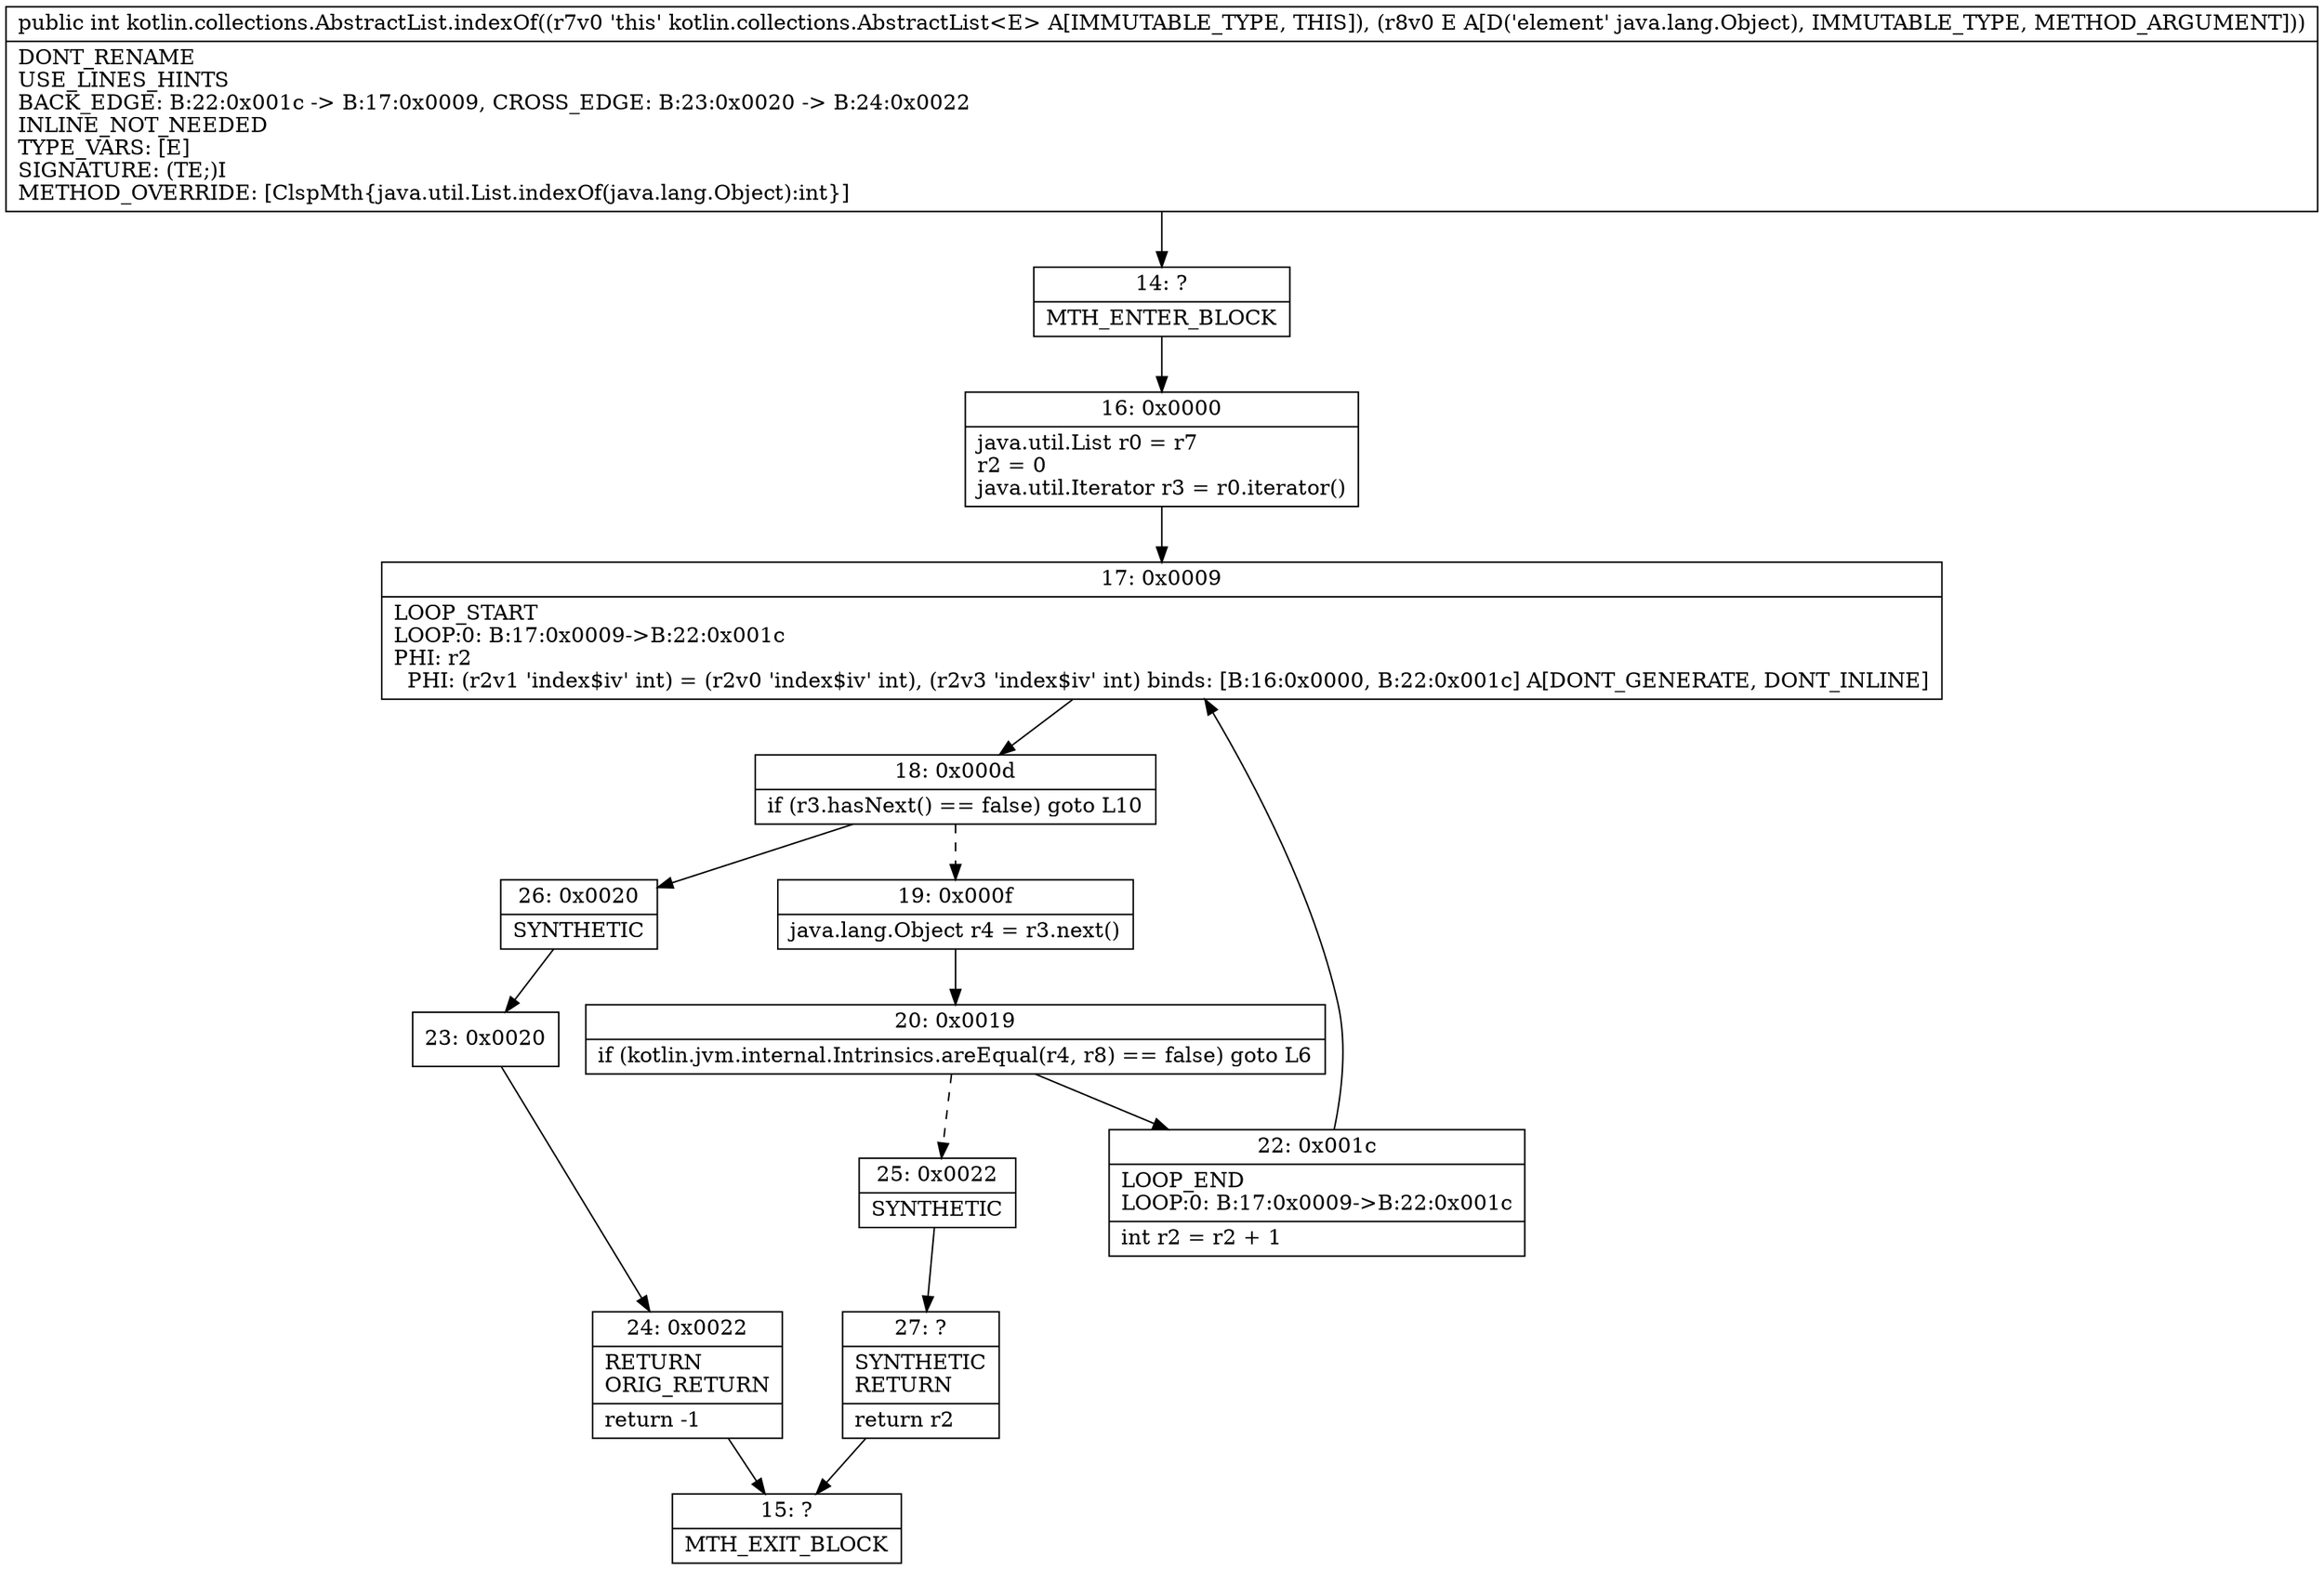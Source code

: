 digraph "CFG forkotlin.collections.AbstractList.indexOf(Ljava\/lang\/Object;)I" {
Node_14 [shape=record,label="{14\:\ ?|MTH_ENTER_BLOCK\l}"];
Node_16 [shape=record,label="{16\:\ 0x0000|java.util.List r0 = r7\lr2 = 0\ljava.util.Iterator r3 = r0.iterator()\l}"];
Node_17 [shape=record,label="{17\:\ 0x0009|LOOP_START\lLOOP:0: B:17:0x0009\-\>B:22:0x001c\lPHI: r2 \l  PHI: (r2v1 'index$iv' int) = (r2v0 'index$iv' int), (r2v3 'index$iv' int) binds: [B:16:0x0000, B:22:0x001c] A[DONT_GENERATE, DONT_INLINE]\l}"];
Node_18 [shape=record,label="{18\:\ 0x000d|if (r3.hasNext() == false) goto L10\l}"];
Node_19 [shape=record,label="{19\:\ 0x000f|java.lang.Object r4 = r3.next()\l}"];
Node_20 [shape=record,label="{20\:\ 0x0019|if (kotlin.jvm.internal.Intrinsics.areEqual(r4, r8) == false) goto L6\l}"];
Node_22 [shape=record,label="{22\:\ 0x001c|LOOP_END\lLOOP:0: B:17:0x0009\-\>B:22:0x001c\l|int r2 = r2 + 1\l}"];
Node_25 [shape=record,label="{25\:\ 0x0022|SYNTHETIC\l}"];
Node_27 [shape=record,label="{27\:\ ?|SYNTHETIC\lRETURN\l|return r2\l}"];
Node_15 [shape=record,label="{15\:\ ?|MTH_EXIT_BLOCK\l}"];
Node_26 [shape=record,label="{26\:\ 0x0020|SYNTHETIC\l}"];
Node_23 [shape=record,label="{23\:\ 0x0020}"];
Node_24 [shape=record,label="{24\:\ 0x0022|RETURN\lORIG_RETURN\l|return \-1\l}"];
MethodNode[shape=record,label="{public int kotlin.collections.AbstractList.indexOf((r7v0 'this' kotlin.collections.AbstractList\<E\> A[IMMUTABLE_TYPE, THIS]), (r8v0 E A[D('element' java.lang.Object), IMMUTABLE_TYPE, METHOD_ARGUMENT]))  | DONT_RENAME\lUSE_LINES_HINTS\lBACK_EDGE: B:22:0x001c \-\> B:17:0x0009, CROSS_EDGE: B:23:0x0020 \-\> B:24:0x0022\lINLINE_NOT_NEEDED\lTYPE_VARS: [E]\lSIGNATURE: (TE;)I\lMETHOD_OVERRIDE: [ClspMth\{java.util.List.indexOf(java.lang.Object):int\}]\l}"];
MethodNode -> Node_14;Node_14 -> Node_16;
Node_16 -> Node_17;
Node_17 -> Node_18;
Node_18 -> Node_19[style=dashed];
Node_18 -> Node_26;
Node_19 -> Node_20;
Node_20 -> Node_22;
Node_20 -> Node_25[style=dashed];
Node_22 -> Node_17;
Node_25 -> Node_27;
Node_27 -> Node_15;
Node_26 -> Node_23;
Node_23 -> Node_24;
Node_24 -> Node_15;
}

